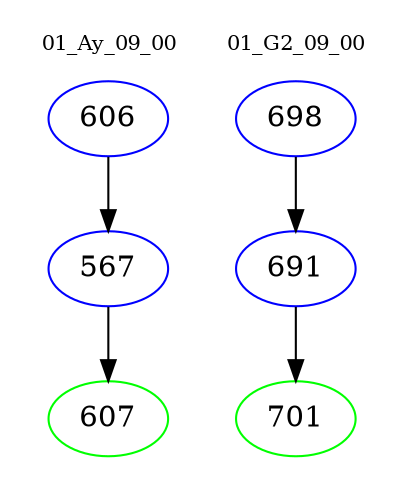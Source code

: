 digraph{
subgraph cluster_0 {
color = white
label = "01_Ay_09_00";
fontsize=10;
T0_606 [label="606", color="blue"]
T0_606 -> T0_567 [color="black"]
T0_567 [label="567", color="blue"]
T0_567 -> T0_607 [color="black"]
T0_607 [label="607", color="green"]
}
subgraph cluster_1 {
color = white
label = "01_G2_09_00";
fontsize=10;
T1_698 [label="698", color="blue"]
T1_698 -> T1_691 [color="black"]
T1_691 [label="691", color="blue"]
T1_691 -> T1_701 [color="black"]
T1_701 [label="701", color="green"]
}
}
